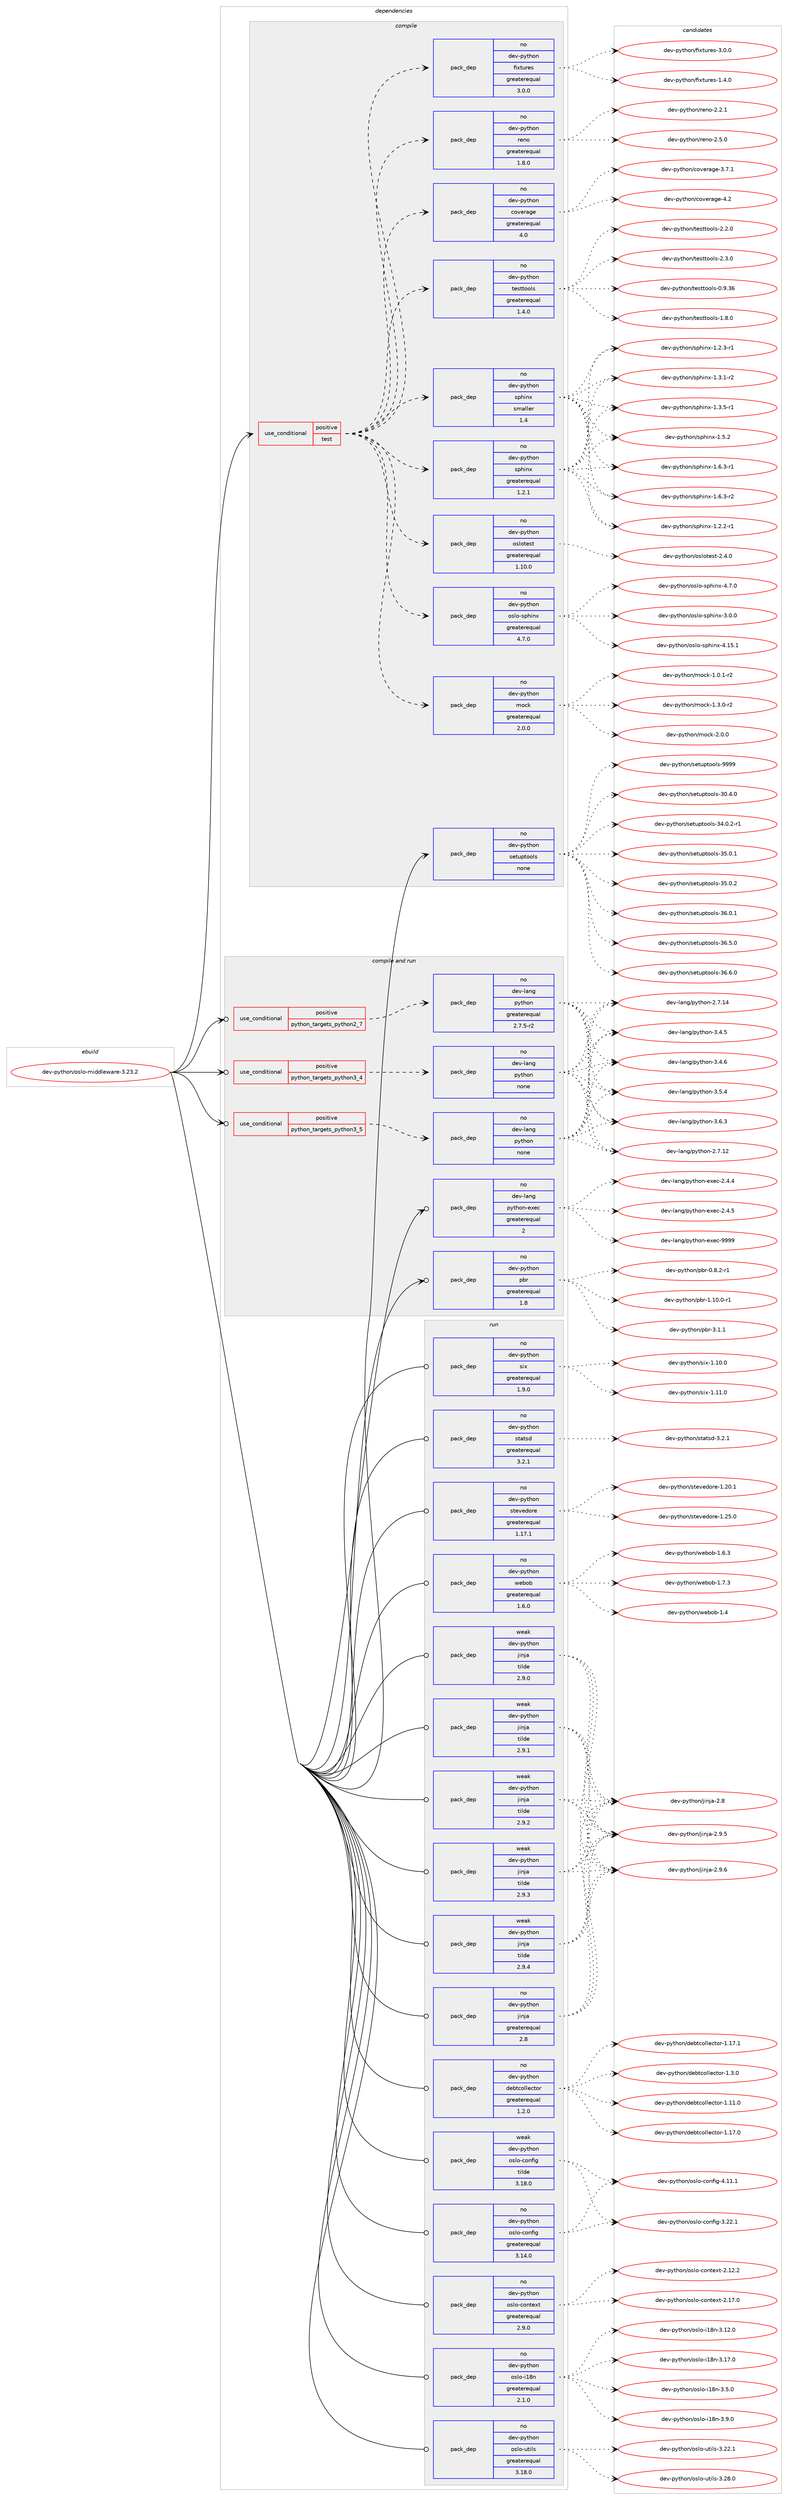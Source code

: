digraph prolog {

# *************
# Graph options
# *************

newrank=true;
concentrate=true;
compound=true;
graph [rankdir=LR,fontname=Helvetica,fontsize=10,ranksep=1.5];#, ranksep=2.5, nodesep=0.2];
edge  [arrowhead=vee];
node  [fontname=Helvetica,fontsize=10];

# **********
# The ebuild
# **********

subgraph cluster_leftcol {
color=gray;
rank=same;
label=<<i>ebuild</i>>;
id [label="dev-python/oslo-middleware-3.23.2", color=red, width=4, href="../dev-python/oslo-middleware-3.23.2.svg"];
}

# ****************
# The dependencies
# ****************

subgraph cluster_midcol {
color=gray;
label=<<i>dependencies</i>>;
subgraph cluster_compile {
fillcolor="#eeeeee";
style=filled;
label=<<i>compile</i>>;
subgraph cond36674 {
dependency170521 [label=<<TABLE BORDER="0" CELLBORDER="1" CELLSPACING="0" CELLPADDING="4"><TR><TD ROWSPAN="3" CELLPADDING="10">use_conditional</TD></TR><TR><TD>positive</TD></TR><TR><TD>test</TD></TR></TABLE>>, shape=none, color=red];
subgraph pack129984 {
dependency170522 [label=<<TABLE BORDER="0" CELLBORDER="1" CELLSPACING="0" CELLPADDING="4" WIDTH="220"><TR><TD ROWSPAN="6" CELLPADDING="30">pack_dep</TD></TR><TR><TD WIDTH="110">no</TD></TR><TR><TD>dev-python</TD></TR><TR><TD>fixtures</TD></TR><TR><TD>greaterequal</TD></TR><TR><TD>3.0.0</TD></TR></TABLE>>, shape=none, color=blue];
}
dependency170521:e -> dependency170522:w [weight=20,style="dashed",arrowhead="vee"];
subgraph pack129985 {
dependency170523 [label=<<TABLE BORDER="0" CELLBORDER="1" CELLSPACING="0" CELLPADDING="4" WIDTH="220"><TR><TD ROWSPAN="6" CELLPADDING="30">pack_dep</TD></TR><TR><TD WIDTH="110">no</TD></TR><TR><TD>dev-python</TD></TR><TR><TD>mock</TD></TR><TR><TD>greaterequal</TD></TR><TR><TD>2.0.0</TD></TR></TABLE>>, shape=none, color=blue];
}
dependency170521:e -> dependency170523:w [weight=20,style="dashed",arrowhead="vee"];
subgraph pack129986 {
dependency170524 [label=<<TABLE BORDER="0" CELLBORDER="1" CELLSPACING="0" CELLPADDING="4" WIDTH="220"><TR><TD ROWSPAN="6" CELLPADDING="30">pack_dep</TD></TR><TR><TD WIDTH="110">no</TD></TR><TR><TD>dev-python</TD></TR><TR><TD>oslo-sphinx</TD></TR><TR><TD>greaterequal</TD></TR><TR><TD>4.7.0</TD></TR></TABLE>>, shape=none, color=blue];
}
dependency170521:e -> dependency170524:w [weight=20,style="dashed",arrowhead="vee"];
subgraph pack129987 {
dependency170525 [label=<<TABLE BORDER="0" CELLBORDER="1" CELLSPACING="0" CELLPADDING="4" WIDTH="220"><TR><TD ROWSPAN="6" CELLPADDING="30">pack_dep</TD></TR><TR><TD WIDTH="110">no</TD></TR><TR><TD>dev-python</TD></TR><TR><TD>oslotest</TD></TR><TR><TD>greaterequal</TD></TR><TR><TD>1.10.0</TD></TR></TABLE>>, shape=none, color=blue];
}
dependency170521:e -> dependency170525:w [weight=20,style="dashed",arrowhead="vee"];
subgraph pack129988 {
dependency170526 [label=<<TABLE BORDER="0" CELLBORDER="1" CELLSPACING="0" CELLPADDING="4" WIDTH="220"><TR><TD ROWSPAN="6" CELLPADDING="30">pack_dep</TD></TR><TR><TD WIDTH="110">no</TD></TR><TR><TD>dev-python</TD></TR><TR><TD>sphinx</TD></TR><TR><TD>greaterequal</TD></TR><TR><TD>1.2.1</TD></TR></TABLE>>, shape=none, color=blue];
}
dependency170521:e -> dependency170526:w [weight=20,style="dashed",arrowhead="vee"];
subgraph pack129989 {
dependency170527 [label=<<TABLE BORDER="0" CELLBORDER="1" CELLSPACING="0" CELLPADDING="4" WIDTH="220"><TR><TD ROWSPAN="6" CELLPADDING="30">pack_dep</TD></TR><TR><TD WIDTH="110">no</TD></TR><TR><TD>dev-python</TD></TR><TR><TD>sphinx</TD></TR><TR><TD>smaller</TD></TR><TR><TD>1.4</TD></TR></TABLE>>, shape=none, color=blue];
}
dependency170521:e -> dependency170527:w [weight=20,style="dashed",arrowhead="vee"];
subgraph pack129990 {
dependency170528 [label=<<TABLE BORDER="0" CELLBORDER="1" CELLSPACING="0" CELLPADDING="4" WIDTH="220"><TR><TD ROWSPAN="6" CELLPADDING="30">pack_dep</TD></TR><TR><TD WIDTH="110">no</TD></TR><TR><TD>dev-python</TD></TR><TR><TD>testtools</TD></TR><TR><TD>greaterequal</TD></TR><TR><TD>1.4.0</TD></TR></TABLE>>, shape=none, color=blue];
}
dependency170521:e -> dependency170528:w [weight=20,style="dashed",arrowhead="vee"];
subgraph pack129991 {
dependency170529 [label=<<TABLE BORDER="0" CELLBORDER="1" CELLSPACING="0" CELLPADDING="4" WIDTH="220"><TR><TD ROWSPAN="6" CELLPADDING="30">pack_dep</TD></TR><TR><TD WIDTH="110">no</TD></TR><TR><TD>dev-python</TD></TR><TR><TD>coverage</TD></TR><TR><TD>greaterequal</TD></TR><TR><TD>4.0</TD></TR></TABLE>>, shape=none, color=blue];
}
dependency170521:e -> dependency170529:w [weight=20,style="dashed",arrowhead="vee"];
subgraph pack129992 {
dependency170530 [label=<<TABLE BORDER="0" CELLBORDER="1" CELLSPACING="0" CELLPADDING="4" WIDTH="220"><TR><TD ROWSPAN="6" CELLPADDING="30">pack_dep</TD></TR><TR><TD WIDTH="110">no</TD></TR><TR><TD>dev-python</TD></TR><TR><TD>reno</TD></TR><TR><TD>greaterequal</TD></TR><TR><TD>1.8.0</TD></TR></TABLE>>, shape=none, color=blue];
}
dependency170521:e -> dependency170530:w [weight=20,style="dashed",arrowhead="vee"];
}
id:e -> dependency170521:w [weight=20,style="solid",arrowhead="vee"];
subgraph pack129993 {
dependency170531 [label=<<TABLE BORDER="0" CELLBORDER="1" CELLSPACING="0" CELLPADDING="4" WIDTH="220"><TR><TD ROWSPAN="6" CELLPADDING="30">pack_dep</TD></TR><TR><TD WIDTH="110">no</TD></TR><TR><TD>dev-python</TD></TR><TR><TD>setuptools</TD></TR><TR><TD>none</TD></TR><TR><TD></TD></TR></TABLE>>, shape=none, color=blue];
}
id:e -> dependency170531:w [weight=20,style="solid",arrowhead="vee"];
}
subgraph cluster_compileandrun {
fillcolor="#eeeeee";
style=filled;
label=<<i>compile and run</i>>;
subgraph cond36675 {
dependency170532 [label=<<TABLE BORDER="0" CELLBORDER="1" CELLSPACING="0" CELLPADDING="4"><TR><TD ROWSPAN="3" CELLPADDING="10">use_conditional</TD></TR><TR><TD>positive</TD></TR><TR><TD>python_targets_python2_7</TD></TR></TABLE>>, shape=none, color=red];
subgraph pack129994 {
dependency170533 [label=<<TABLE BORDER="0" CELLBORDER="1" CELLSPACING="0" CELLPADDING="4" WIDTH="220"><TR><TD ROWSPAN="6" CELLPADDING="30">pack_dep</TD></TR><TR><TD WIDTH="110">no</TD></TR><TR><TD>dev-lang</TD></TR><TR><TD>python</TD></TR><TR><TD>greaterequal</TD></TR><TR><TD>2.7.5-r2</TD></TR></TABLE>>, shape=none, color=blue];
}
dependency170532:e -> dependency170533:w [weight=20,style="dashed",arrowhead="vee"];
}
id:e -> dependency170532:w [weight=20,style="solid",arrowhead="odotvee"];
subgraph cond36676 {
dependency170534 [label=<<TABLE BORDER="0" CELLBORDER="1" CELLSPACING="0" CELLPADDING="4"><TR><TD ROWSPAN="3" CELLPADDING="10">use_conditional</TD></TR><TR><TD>positive</TD></TR><TR><TD>python_targets_python3_4</TD></TR></TABLE>>, shape=none, color=red];
subgraph pack129995 {
dependency170535 [label=<<TABLE BORDER="0" CELLBORDER="1" CELLSPACING="0" CELLPADDING="4" WIDTH="220"><TR><TD ROWSPAN="6" CELLPADDING="30">pack_dep</TD></TR><TR><TD WIDTH="110">no</TD></TR><TR><TD>dev-lang</TD></TR><TR><TD>python</TD></TR><TR><TD>none</TD></TR><TR><TD></TD></TR></TABLE>>, shape=none, color=blue];
}
dependency170534:e -> dependency170535:w [weight=20,style="dashed",arrowhead="vee"];
}
id:e -> dependency170534:w [weight=20,style="solid",arrowhead="odotvee"];
subgraph cond36677 {
dependency170536 [label=<<TABLE BORDER="0" CELLBORDER="1" CELLSPACING="0" CELLPADDING="4"><TR><TD ROWSPAN="3" CELLPADDING="10">use_conditional</TD></TR><TR><TD>positive</TD></TR><TR><TD>python_targets_python3_5</TD></TR></TABLE>>, shape=none, color=red];
subgraph pack129996 {
dependency170537 [label=<<TABLE BORDER="0" CELLBORDER="1" CELLSPACING="0" CELLPADDING="4" WIDTH="220"><TR><TD ROWSPAN="6" CELLPADDING="30">pack_dep</TD></TR><TR><TD WIDTH="110">no</TD></TR><TR><TD>dev-lang</TD></TR><TR><TD>python</TD></TR><TR><TD>none</TD></TR><TR><TD></TD></TR></TABLE>>, shape=none, color=blue];
}
dependency170536:e -> dependency170537:w [weight=20,style="dashed",arrowhead="vee"];
}
id:e -> dependency170536:w [weight=20,style="solid",arrowhead="odotvee"];
subgraph pack129997 {
dependency170538 [label=<<TABLE BORDER="0" CELLBORDER="1" CELLSPACING="0" CELLPADDING="4" WIDTH="220"><TR><TD ROWSPAN="6" CELLPADDING="30">pack_dep</TD></TR><TR><TD WIDTH="110">no</TD></TR><TR><TD>dev-lang</TD></TR><TR><TD>python-exec</TD></TR><TR><TD>greaterequal</TD></TR><TR><TD>2</TD></TR></TABLE>>, shape=none, color=blue];
}
id:e -> dependency170538:w [weight=20,style="solid",arrowhead="odotvee"];
subgraph pack129998 {
dependency170539 [label=<<TABLE BORDER="0" CELLBORDER="1" CELLSPACING="0" CELLPADDING="4" WIDTH="220"><TR><TD ROWSPAN="6" CELLPADDING="30">pack_dep</TD></TR><TR><TD WIDTH="110">no</TD></TR><TR><TD>dev-python</TD></TR><TR><TD>pbr</TD></TR><TR><TD>greaterequal</TD></TR><TR><TD>1.8</TD></TR></TABLE>>, shape=none, color=blue];
}
id:e -> dependency170539:w [weight=20,style="solid",arrowhead="odotvee"];
}
subgraph cluster_run {
fillcolor="#eeeeee";
style=filled;
label=<<i>run</i>>;
subgraph pack129999 {
dependency170540 [label=<<TABLE BORDER="0" CELLBORDER="1" CELLSPACING="0" CELLPADDING="4" WIDTH="220"><TR><TD ROWSPAN="6" CELLPADDING="30">pack_dep</TD></TR><TR><TD WIDTH="110">no</TD></TR><TR><TD>dev-python</TD></TR><TR><TD>debtcollector</TD></TR><TR><TD>greaterequal</TD></TR><TR><TD>1.2.0</TD></TR></TABLE>>, shape=none, color=blue];
}
id:e -> dependency170540:w [weight=20,style="solid",arrowhead="odot"];
subgraph pack130000 {
dependency170541 [label=<<TABLE BORDER="0" CELLBORDER="1" CELLSPACING="0" CELLPADDING="4" WIDTH="220"><TR><TD ROWSPAN="6" CELLPADDING="30">pack_dep</TD></TR><TR><TD WIDTH="110">no</TD></TR><TR><TD>dev-python</TD></TR><TR><TD>jinja</TD></TR><TR><TD>greaterequal</TD></TR><TR><TD>2.8</TD></TR></TABLE>>, shape=none, color=blue];
}
id:e -> dependency170541:w [weight=20,style="solid",arrowhead="odot"];
subgraph pack130001 {
dependency170542 [label=<<TABLE BORDER="0" CELLBORDER="1" CELLSPACING="0" CELLPADDING="4" WIDTH="220"><TR><TD ROWSPAN="6" CELLPADDING="30">pack_dep</TD></TR><TR><TD WIDTH="110">no</TD></TR><TR><TD>dev-python</TD></TR><TR><TD>oslo-config</TD></TR><TR><TD>greaterequal</TD></TR><TR><TD>3.14.0</TD></TR></TABLE>>, shape=none, color=blue];
}
id:e -> dependency170542:w [weight=20,style="solid",arrowhead="odot"];
subgraph pack130002 {
dependency170543 [label=<<TABLE BORDER="0" CELLBORDER="1" CELLSPACING="0" CELLPADDING="4" WIDTH="220"><TR><TD ROWSPAN="6" CELLPADDING="30">pack_dep</TD></TR><TR><TD WIDTH="110">no</TD></TR><TR><TD>dev-python</TD></TR><TR><TD>oslo-context</TD></TR><TR><TD>greaterequal</TD></TR><TR><TD>2.9.0</TD></TR></TABLE>>, shape=none, color=blue];
}
id:e -> dependency170543:w [weight=20,style="solid",arrowhead="odot"];
subgraph pack130003 {
dependency170544 [label=<<TABLE BORDER="0" CELLBORDER="1" CELLSPACING="0" CELLPADDING="4" WIDTH="220"><TR><TD ROWSPAN="6" CELLPADDING="30">pack_dep</TD></TR><TR><TD WIDTH="110">no</TD></TR><TR><TD>dev-python</TD></TR><TR><TD>oslo-i18n</TD></TR><TR><TD>greaterequal</TD></TR><TR><TD>2.1.0</TD></TR></TABLE>>, shape=none, color=blue];
}
id:e -> dependency170544:w [weight=20,style="solid",arrowhead="odot"];
subgraph pack130004 {
dependency170545 [label=<<TABLE BORDER="0" CELLBORDER="1" CELLSPACING="0" CELLPADDING="4" WIDTH="220"><TR><TD ROWSPAN="6" CELLPADDING="30">pack_dep</TD></TR><TR><TD WIDTH="110">no</TD></TR><TR><TD>dev-python</TD></TR><TR><TD>oslo-utils</TD></TR><TR><TD>greaterequal</TD></TR><TR><TD>3.18.0</TD></TR></TABLE>>, shape=none, color=blue];
}
id:e -> dependency170545:w [weight=20,style="solid",arrowhead="odot"];
subgraph pack130005 {
dependency170546 [label=<<TABLE BORDER="0" CELLBORDER="1" CELLSPACING="0" CELLPADDING="4" WIDTH="220"><TR><TD ROWSPAN="6" CELLPADDING="30">pack_dep</TD></TR><TR><TD WIDTH="110">no</TD></TR><TR><TD>dev-python</TD></TR><TR><TD>six</TD></TR><TR><TD>greaterequal</TD></TR><TR><TD>1.9.0</TD></TR></TABLE>>, shape=none, color=blue];
}
id:e -> dependency170546:w [weight=20,style="solid",arrowhead="odot"];
subgraph pack130006 {
dependency170547 [label=<<TABLE BORDER="0" CELLBORDER="1" CELLSPACING="0" CELLPADDING="4" WIDTH="220"><TR><TD ROWSPAN="6" CELLPADDING="30">pack_dep</TD></TR><TR><TD WIDTH="110">no</TD></TR><TR><TD>dev-python</TD></TR><TR><TD>statsd</TD></TR><TR><TD>greaterequal</TD></TR><TR><TD>3.2.1</TD></TR></TABLE>>, shape=none, color=blue];
}
id:e -> dependency170547:w [weight=20,style="solid",arrowhead="odot"];
subgraph pack130007 {
dependency170548 [label=<<TABLE BORDER="0" CELLBORDER="1" CELLSPACING="0" CELLPADDING="4" WIDTH="220"><TR><TD ROWSPAN="6" CELLPADDING="30">pack_dep</TD></TR><TR><TD WIDTH="110">no</TD></TR><TR><TD>dev-python</TD></TR><TR><TD>stevedore</TD></TR><TR><TD>greaterequal</TD></TR><TR><TD>1.17.1</TD></TR></TABLE>>, shape=none, color=blue];
}
id:e -> dependency170548:w [weight=20,style="solid",arrowhead="odot"];
subgraph pack130008 {
dependency170549 [label=<<TABLE BORDER="0" CELLBORDER="1" CELLSPACING="0" CELLPADDING="4" WIDTH="220"><TR><TD ROWSPAN="6" CELLPADDING="30">pack_dep</TD></TR><TR><TD WIDTH="110">no</TD></TR><TR><TD>dev-python</TD></TR><TR><TD>webob</TD></TR><TR><TD>greaterequal</TD></TR><TR><TD>1.6.0</TD></TR></TABLE>>, shape=none, color=blue];
}
id:e -> dependency170549:w [weight=20,style="solid",arrowhead="odot"];
subgraph pack130009 {
dependency170550 [label=<<TABLE BORDER="0" CELLBORDER="1" CELLSPACING="0" CELLPADDING="4" WIDTH="220"><TR><TD ROWSPAN="6" CELLPADDING="30">pack_dep</TD></TR><TR><TD WIDTH="110">weak</TD></TR><TR><TD>dev-python</TD></TR><TR><TD>jinja</TD></TR><TR><TD>tilde</TD></TR><TR><TD>2.9.0</TD></TR></TABLE>>, shape=none, color=blue];
}
id:e -> dependency170550:w [weight=20,style="solid",arrowhead="odot"];
subgraph pack130010 {
dependency170551 [label=<<TABLE BORDER="0" CELLBORDER="1" CELLSPACING="0" CELLPADDING="4" WIDTH="220"><TR><TD ROWSPAN="6" CELLPADDING="30">pack_dep</TD></TR><TR><TD WIDTH="110">weak</TD></TR><TR><TD>dev-python</TD></TR><TR><TD>jinja</TD></TR><TR><TD>tilde</TD></TR><TR><TD>2.9.1</TD></TR></TABLE>>, shape=none, color=blue];
}
id:e -> dependency170551:w [weight=20,style="solid",arrowhead="odot"];
subgraph pack130011 {
dependency170552 [label=<<TABLE BORDER="0" CELLBORDER="1" CELLSPACING="0" CELLPADDING="4" WIDTH="220"><TR><TD ROWSPAN="6" CELLPADDING="30">pack_dep</TD></TR><TR><TD WIDTH="110">weak</TD></TR><TR><TD>dev-python</TD></TR><TR><TD>jinja</TD></TR><TR><TD>tilde</TD></TR><TR><TD>2.9.2</TD></TR></TABLE>>, shape=none, color=blue];
}
id:e -> dependency170552:w [weight=20,style="solid",arrowhead="odot"];
subgraph pack130012 {
dependency170553 [label=<<TABLE BORDER="0" CELLBORDER="1" CELLSPACING="0" CELLPADDING="4" WIDTH="220"><TR><TD ROWSPAN="6" CELLPADDING="30">pack_dep</TD></TR><TR><TD WIDTH="110">weak</TD></TR><TR><TD>dev-python</TD></TR><TR><TD>jinja</TD></TR><TR><TD>tilde</TD></TR><TR><TD>2.9.3</TD></TR></TABLE>>, shape=none, color=blue];
}
id:e -> dependency170553:w [weight=20,style="solid",arrowhead="odot"];
subgraph pack130013 {
dependency170554 [label=<<TABLE BORDER="0" CELLBORDER="1" CELLSPACING="0" CELLPADDING="4" WIDTH="220"><TR><TD ROWSPAN="6" CELLPADDING="30">pack_dep</TD></TR><TR><TD WIDTH="110">weak</TD></TR><TR><TD>dev-python</TD></TR><TR><TD>jinja</TD></TR><TR><TD>tilde</TD></TR><TR><TD>2.9.4</TD></TR></TABLE>>, shape=none, color=blue];
}
id:e -> dependency170554:w [weight=20,style="solid",arrowhead="odot"];
subgraph pack130014 {
dependency170555 [label=<<TABLE BORDER="0" CELLBORDER="1" CELLSPACING="0" CELLPADDING="4" WIDTH="220"><TR><TD ROWSPAN="6" CELLPADDING="30">pack_dep</TD></TR><TR><TD WIDTH="110">weak</TD></TR><TR><TD>dev-python</TD></TR><TR><TD>oslo-config</TD></TR><TR><TD>tilde</TD></TR><TR><TD>3.18.0</TD></TR></TABLE>>, shape=none, color=blue];
}
id:e -> dependency170555:w [weight=20,style="solid",arrowhead="odot"];
}
}

# **************
# The candidates
# **************

subgraph cluster_choices {
rank=same;
color=gray;
label=<<i>candidates</i>>;

subgraph choice129984 {
color=black;
nodesep=1;
choice1001011184511212111610411111047102105120116117114101115454946524648 [label="dev-python/fixtures-1.4.0", color=red, width=4,href="../dev-python/fixtures-1.4.0.svg"];
choice1001011184511212111610411111047102105120116117114101115455146484648 [label="dev-python/fixtures-3.0.0", color=red, width=4,href="../dev-python/fixtures-3.0.0.svg"];
dependency170522:e -> choice1001011184511212111610411111047102105120116117114101115454946524648:w [style=dotted,weight="100"];
dependency170522:e -> choice1001011184511212111610411111047102105120116117114101115455146484648:w [style=dotted,weight="100"];
}
subgraph choice129985 {
color=black;
nodesep=1;
choice1001011184511212111610411111047109111991074549464846494511450 [label="dev-python/mock-1.0.1-r2", color=red, width=4,href="../dev-python/mock-1.0.1-r2.svg"];
choice1001011184511212111610411111047109111991074549465146484511450 [label="dev-python/mock-1.3.0-r2", color=red, width=4,href="../dev-python/mock-1.3.0-r2.svg"];
choice100101118451121211161041111104710911199107455046484648 [label="dev-python/mock-2.0.0", color=red, width=4,href="../dev-python/mock-2.0.0.svg"];
dependency170523:e -> choice1001011184511212111610411111047109111991074549464846494511450:w [style=dotted,weight="100"];
dependency170523:e -> choice1001011184511212111610411111047109111991074549465146484511450:w [style=dotted,weight="100"];
dependency170523:e -> choice100101118451121211161041111104710911199107455046484648:w [style=dotted,weight="100"];
}
subgraph choice129986 {
color=black;
nodesep=1;
choice100101118451121211161041111104711111510811145115112104105110120455146484648 [label="dev-python/oslo-sphinx-3.0.0", color=red, width=4,href="../dev-python/oslo-sphinx-3.0.0.svg"];
choice10010111845112121116104111110471111151081114511511210410511012045524649534649 [label="dev-python/oslo-sphinx-4.15.1", color=red, width=4,href="../dev-python/oslo-sphinx-4.15.1.svg"];
choice100101118451121211161041111104711111510811145115112104105110120455246554648 [label="dev-python/oslo-sphinx-4.7.0", color=red, width=4,href="../dev-python/oslo-sphinx-4.7.0.svg"];
dependency170524:e -> choice100101118451121211161041111104711111510811145115112104105110120455146484648:w [style=dotted,weight="100"];
dependency170524:e -> choice10010111845112121116104111110471111151081114511511210410511012045524649534649:w [style=dotted,weight="100"];
dependency170524:e -> choice100101118451121211161041111104711111510811145115112104105110120455246554648:w [style=dotted,weight="100"];
}
subgraph choice129987 {
color=black;
nodesep=1;
choice1001011184511212111610411111047111115108111116101115116455046524648 [label="dev-python/oslotest-2.4.0", color=red, width=4,href="../dev-python/oslotest-2.4.0.svg"];
dependency170525:e -> choice1001011184511212111610411111047111115108111116101115116455046524648:w [style=dotted,weight="100"];
}
subgraph choice129988 {
color=black;
nodesep=1;
choice10010111845112121116104111110471151121041051101204549465046504511449 [label="dev-python/sphinx-1.2.2-r1", color=red, width=4,href="../dev-python/sphinx-1.2.2-r1.svg"];
choice10010111845112121116104111110471151121041051101204549465046514511449 [label="dev-python/sphinx-1.2.3-r1", color=red, width=4,href="../dev-python/sphinx-1.2.3-r1.svg"];
choice10010111845112121116104111110471151121041051101204549465146494511450 [label="dev-python/sphinx-1.3.1-r2", color=red, width=4,href="../dev-python/sphinx-1.3.1-r2.svg"];
choice10010111845112121116104111110471151121041051101204549465146534511449 [label="dev-python/sphinx-1.3.5-r1", color=red, width=4,href="../dev-python/sphinx-1.3.5-r1.svg"];
choice1001011184511212111610411111047115112104105110120454946534650 [label="dev-python/sphinx-1.5.2", color=red, width=4,href="../dev-python/sphinx-1.5.2.svg"];
choice10010111845112121116104111110471151121041051101204549465446514511449 [label="dev-python/sphinx-1.6.3-r1", color=red, width=4,href="../dev-python/sphinx-1.6.3-r1.svg"];
choice10010111845112121116104111110471151121041051101204549465446514511450 [label="dev-python/sphinx-1.6.3-r2", color=red, width=4,href="../dev-python/sphinx-1.6.3-r2.svg"];
dependency170526:e -> choice10010111845112121116104111110471151121041051101204549465046504511449:w [style=dotted,weight="100"];
dependency170526:e -> choice10010111845112121116104111110471151121041051101204549465046514511449:w [style=dotted,weight="100"];
dependency170526:e -> choice10010111845112121116104111110471151121041051101204549465146494511450:w [style=dotted,weight="100"];
dependency170526:e -> choice10010111845112121116104111110471151121041051101204549465146534511449:w [style=dotted,weight="100"];
dependency170526:e -> choice1001011184511212111610411111047115112104105110120454946534650:w [style=dotted,weight="100"];
dependency170526:e -> choice10010111845112121116104111110471151121041051101204549465446514511449:w [style=dotted,weight="100"];
dependency170526:e -> choice10010111845112121116104111110471151121041051101204549465446514511450:w [style=dotted,weight="100"];
}
subgraph choice129989 {
color=black;
nodesep=1;
choice10010111845112121116104111110471151121041051101204549465046504511449 [label="dev-python/sphinx-1.2.2-r1", color=red, width=4,href="../dev-python/sphinx-1.2.2-r1.svg"];
choice10010111845112121116104111110471151121041051101204549465046514511449 [label="dev-python/sphinx-1.2.3-r1", color=red, width=4,href="../dev-python/sphinx-1.2.3-r1.svg"];
choice10010111845112121116104111110471151121041051101204549465146494511450 [label="dev-python/sphinx-1.3.1-r2", color=red, width=4,href="../dev-python/sphinx-1.3.1-r2.svg"];
choice10010111845112121116104111110471151121041051101204549465146534511449 [label="dev-python/sphinx-1.3.5-r1", color=red, width=4,href="../dev-python/sphinx-1.3.5-r1.svg"];
choice1001011184511212111610411111047115112104105110120454946534650 [label="dev-python/sphinx-1.5.2", color=red, width=4,href="../dev-python/sphinx-1.5.2.svg"];
choice10010111845112121116104111110471151121041051101204549465446514511449 [label="dev-python/sphinx-1.6.3-r1", color=red, width=4,href="../dev-python/sphinx-1.6.3-r1.svg"];
choice10010111845112121116104111110471151121041051101204549465446514511450 [label="dev-python/sphinx-1.6.3-r2", color=red, width=4,href="../dev-python/sphinx-1.6.3-r2.svg"];
dependency170527:e -> choice10010111845112121116104111110471151121041051101204549465046504511449:w [style=dotted,weight="100"];
dependency170527:e -> choice10010111845112121116104111110471151121041051101204549465046514511449:w [style=dotted,weight="100"];
dependency170527:e -> choice10010111845112121116104111110471151121041051101204549465146494511450:w [style=dotted,weight="100"];
dependency170527:e -> choice10010111845112121116104111110471151121041051101204549465146534511449:w [style=dotted,weight="100"];
dependency170527:e -> choice1001011184511212111610411111047115112104105110120454946534650:w [style=dotted,weight="100"];
dependency170527:e -> choice10010111845112121116104111110471151121041051101204549465446514511449:w [style=dotted,weight="100"];
dependency170527:e -> choice10010111845112121116104111110471151121041051101204549465446514511450:w [style=dotted,weight="100"];
}
subgraph choice129990 {
color=black;
nodesep=1;
choice100101118451121211161041111104711610111511611611111110811545484657465154 [label="dev-python/testtools-0.9.36", color=red, width=4,href="../dev-python/testtools-0.9.36.svg"];
choice1001011184511212111610411111047116101115116116111111108115454946564648 [label="dev-python/testtools-1.8.0", color=red, width=4,href="../dev-python/testtools-1.8.0.svg"];
choice1001011184511212111610411111047116101115116116111111108115455046504648 [label="dev-python/testtools-2.2.0", color=red, width=4,href="../dev-python/testtools-2.2.0.svg"];
choice1001011184511212111610411111047116101115116116111111108115455046514648 [label="dev-python/testtools-2.3.0", color=red, width=4,href="../dev-python/testtools-2.3.0.svg"];
dependency170528:e -> choice100101118451121211161041111104711610111511611611111110811545484657465154:w [style=dotted,weight="100"];
dependency170528:e -> choice1001011184511212111610411111047116101115116116111111108115454946564648:w [style=dotted,weight="100"];
dependency170528:e -> choice1001011184511212111610411111047116101115116116111111108115455046504648:w [style=dotted,weight="100"];
dependency170528:e -> choice1001011184511212111610411111047116101115116116111111108115455046514648:w [style=dotted,weight="100"];
}
subgraph choice129991 {
color=black;
nodesep=1;
choice10010111845112121116104111110479911111810111497103101455146554649 [label="dev-python/coverage-3.7.1", color=red, width=4,href="../dev-python/coverage-3.7.1.svg"];
choice1001011184511212111610411111047991111181011149710310145524650 [label="dev-python/coverage-4.2", color=red, width=4,href="../dev-python/coverage-4.2.svg"];
dependency170529:e -> choice10010111845112121116104111110479911111810111497103101455146554649:w [style=dotted,weight="100"];
dependency170529:e -> choice1001011184511212111610411111047991111181011149710310145524650:w [style=dotted,weight="100"];
}
subgraph choice129992 {
color=black;
nodesep=1;
choice1001011184511212111610411111047114101110111455046504649 [label="dev-python/reno-2.2.1", color=red, width=4,href="../dev-python/reno-2.2.1.svg"];
choice1001011184511212111610411111047114101110111455046534648 [label="dev-python/reno-2.5.0", color=red, width=4,href="../dev-python/reno-2.5.0.svg"];
dependency170530:e -> choice1001011184511212111610411111047114101110111455046504649:w [style=dotted,weight="100"];
dependency170530:e -> choice1001011184511212111610411111047114101110111455046534648:w [style=dotted,weight="100"];
}
subgraph choice129993 {
color=black;
nodesep=1;
choice100101118451121211161041111104711510111611711211611111110811545514846524648 [label="dev-python/setuptools-30.4.0", color=red, width=4,href="../dev-python/setuptools-30.4.0.svg"];
choice1001011184511212111610411111047115101116117112116111111108115455152464846504511449 [label="dev-python/setuptools-34.0.2-r1", color=red, width=4,href="../dev-python/setuptools-34.0.2-r1.svg"];
choice100101118451121211161041111104711510111611711211611111110811545515346484649 [label="dev-python/setuptools-35.0.1", color=red, width=4,href="../dev-python/setuptools-35.0.1.svg"];
choice100101118451121211161041111104711510111611711211611111110811545515346484650 [label="dev-python/setuptools-35.0.2", color=red, width=4,href="../dev-python/setuptools-35.0.2.svg"];
choice100101118451121211161041111104711510111611711211611111110811545515446484649 [label="dev-python/setuptools-36.0.1", color=red, width=4,href="../dev-python/setuptools-36.0.1.svg"];
choice100101118451121211161041111104711510111611711211611111110811545515446534648 [label="dev-python/setuptools-36.5.0", color=red, width=4,href="../dev-python/setuptools-36.5.0.svg"];
choice100101118451121211161041111104711510111611711211611111110811545515446544648 [label="dev-python/setuptools-36.6.0", color=red, width=4,href="../dev-python/setuptools-36.6.0.svg"];
choice10010111845112121116104111110471151011161171121161111111081154557575757 [label="dev-python/setuptools-9999", color=red, width=4,href="../dev-python/setuptools-9999.svg"];
dependency170531:e -> choice100101118451121211161041111104711510111611711211611111110811545514846524648:w [style=dotted,weight="100"];
dependency170531:e -> choice1001011184511212111610411111047115101116117112116111111108115455152464846504511449:w [style=dotted,weight="100"];
dependency170531:e -> choice100101118451121211161041111104711510111611711211611111110811545515346484649:w [style=dotted,weight="100"];
dependency170531:e -> choice100101118451121211161041111104711510111611711211611111110811545515346484650:w [style=dotted,weight="100"];
dependency170531:e -> choice100101118451121211161041111104711510111611711211611111110811545515446484649:w [style=dotted,weight="100"];
dependency170531:e -> choice100101118451121211161041111104711510111611711211611111110811545515446534648:w [style=dotted,weight="100"];
dependency170531:e -> choice100101118451121211161041111104711510111611711211611111110811545515446544648:w [style=dotted,weight="100"];
dependency170531:e -> choice10010111845112121116104111110471151011161171121161111111081154557575757:w [style=dotted,weight="100"];
}
subgraph choice129994 {
color=black;
nodesep=1;
choice10010111845108971101034711212111610411111045504655464950 [label="dev-lang/python-2.7.12", color=red, width=4,href="../dev-lang/python-2.7.12.svg"];
choice10010111845108971101034711212111610411111045504655464952 [label="dev-lang/python-2.7.14", color=red, width=4,href="../dev-lang/python-2.7.14.svg"];
choice100101118451089711010347112121116104111110455146524653 [label="dev-lang/python-3.4.5", color=red, width=4,href="../dev-lang/python-3.4.5.svg"];
choice100101118451089711010347112121116104111110455146524654 [label="dev-lang/python-3.4.6", color=red, width=4,href="../dev-lang/python-3.4.6.svg"];
choice100101118451089711010347112121116104111110455146534652 [label="dev-lang/python-3.5.4", color=red, width=4,href="../dev-lang/python-3.5.4.svg"];
choice100101118451089711010347112121116104111110455146544651 [label="dev-lang/python-3.6.3", color=red, width=4,href="../dev-lang/python-3.6.3.svg"];
dependency170533:e -> choice10010111845108971101034711212111610411111045504655464950:w [style=dotted,weight="100"];
dependency170533:e -> choice10010111845108971101034711212111610411111045504655464952:w [style=dotted,weight="100"];
dependency170533:e -> choice100101118451089711010347112121116104111110455146524653:w [style=dotted,weight="100"];
dependency170533:e -> choice100101118451089711010347112121116104111110455146524654:w [style=dotted,weight="100"];
dependency170533:e -> choice100101118451089711010347112121116104111110455146534652:w [style=dotted,weight="100"];
dependency170533:e -> choice100101118451089711010347112121116104111110455146544651:w [style=dotted,weight="100"];
}
subgraph choice129995 {
color=black;
nodesep=1;
choice10010111845108971101034711212111610411111045504655464950 [label="dev-lang/python-2.7.12", color=red, width=4,href="../dev-lang/python-2.7.12.svg"];
choice10010111845108971101034711212111610411111045504655464952 [label="dev-lang/python-2.7.14", color=red, width=4,href="../dev-lang/python-2.7.14.svg"];
choice100101118451089711010347112121116104111110455146524653 [label="dev-lang/python-3.4.5", color=red, width=4,href="../dev-lang/python-3.4.5.svg"];
choice100101118451089711010347112121116104111110455146524654 [label="dev-lang/python-3.4.6", color=red, width=4,href="../dev-lang/python-3.4.6.svg"];
choice100101118451089711010347112121116104111110455146534652 [label="dev-lang/python-3.5.4", color=red, width=4,href="../dev-lang/python-3.5.4.svg"];
choice100101118451089711010347112121116104111110455146544651 [label="dev-lang/python-3.6.3", color=red, width=4,href="../dev-lang/python-3.6.3.svg"];
dependency170535:e -> choice10010111845108971101034711212111610411111045504655464950:w [style=dotted,weight="100"];
dependency170535:e -> choice10010111845108971101034711212111610411111045504655464952:w [style=dotted,weight="100"];
dependency170535:e -> choice100101118451089711010347112121116104111110455146524653:w [style=dotted,weight="100"];
dependency170535:e -> choice100101118451089711010347112121116104111110455146524654:w [style=dotted,weight="100"];
dependency170535:e -> choice100101118451089711010347112121116104111110455146534652:w [style=dotted,weight="100"];
dependency170535:e -> choice100101118451089711010347112121116104111110455146544651:w [style=dotted,weight="100"];
}
subgraph choice129996 {
color=black;
nodesep=1;
choice10010111845108971101034711212111610411111045504655464950 [label="dev-lang/python-2.7.12", color=red, width=4,href="../dev-lang/python-2.7.12.svg"];
choice10010111845108971101034711212111610411111045504655464952 [label="dev-lang/python-2.7.14", color=red, width=4,href="../dev-lang/python-2.7.14.svg"];
choice100101118451089711010347112121116104111110455146524653 [label="dev-lang/python-3.4.5", color=red, width=4,href="../dev-lang/python-3.4.5.svg"];
choice100101118451089711010347112121116104111110455146524654 [label="dev-lang/python-3.4.6", color=red, width=4,href="../dev-lang/python-3.4.6.svg"];
choice100101118451089711010347112121116104111110455146534652 [label="dev-lang/python-3.5.4", color=red, width=4,href="../dev-lang/python-3.5.4.svg"];
choice100101118451089711010347112121116104111110455146544651 [label="dev-lang/python-3.6.3", color=red, width=4,href="../dev-lang/python-3.6.3.svg"];
dependency170537:e -> choice10010111845108971101034711212111610411111045504655464950:w [style=dotted,weight="100"];
dependency170537:e -> choice10010111845108971101034711212111610411111045504655464952:w [style=dotted,weight="100"];
dependency170537:e -> choice100101118451089711010347112121116104111110455146524653:w [style=dotted,weight="100"];
dependency170537:e -> choice100101118451089711010347112121116104111110455146524654:w [style=dotted,weight="100"];
dependency170537:e -> choice100101118451089711010347112121116104111110455146534652:w [style=dotted,weight="100"];
dependency170537:e -> choice100101118451089711010347112121116104111110455146544651:w [style=dotted,weight="100"];
}
subgraph choice129997 {
color=black;
nodesep=1;
choice1001011184510897110103471121211161041111104510112010199455046524652 [label="dev-lang/python-exec-2.4.4", color=red, width=4,href="../dev-lang/python-exec-2.4.4.svg"];
choice1001011184510897110103471121211161041111104510112010199455046524653 [label="dev-lang/python-exec-2.4.5", color=red, width=4,href="../dev-lang/python-exec-2.4.5.svg"];
choice10010111845108971101034711212111610411111045101120101994557575757 [label="dev-lang/python-exec-9999", color=red, width=4,href="../dev-lang/python-exec-9999.svg"];
dependency170538:e -> choice1001011184510897110103471121211161041111104510112010199455046524652:w [style=dotted,weight="100"];
dependency170538:e -> choice1001011184510897110103471121211161041111104510112010199455046524653:w [style=dotted,weight="100"];
dependency170538:e -> choice10010111845108971101034711212111610411111045101120101994557575757:w [style=dotted,weight="100"];
}
subgraph choice129998 {
color=black;
nodesep=1;
choice1001011184511212111610411111047112981144548465646504511449 [label="dev-python/pbr-0.8.2-r1", color=red, width=4,href="../dev-python/pbr-0.8.2-r1.svg"];
choice100101118451121211161041111104711298114454946494846484511449 [label="dev-python/pbr-1.10.0-r1", color=red, width=4,href="../dev-python/pbr-1.10.0-r1.svg"];
choice100101118451121211161041111104711298114455146494649 [label="dev-python/pbr-3.1.1", color=red, width=4,href="../dev-python/pbr-3.1.1.svg"];
dependency170539:e -> choice1001011184511212111610411111047112981144548465646504511449:w [style=dotted,weight="100"];
dependency170539:e -> choice100101118451121211161041111104711298114454946494846484511449:w [style=dotted,weight="100"];
dependency170539:e -> choice100101118451121211161041111104711298114455146494649:w [style=dotted,weight="100"];
}
subgraph choice129999 {
color=black;
nodesep=1;
choice100101118451121211161041111104710010198116991111081081019911611111445494649494648 [label="dev-python/debtcollector-1.11.0", color=red, width=4,href="../dev-python/debtcollector-1.11.0.svg"];
choice100101118451121211161041111104710010198116991111081081019911611111445494649554648 [label="dev-python/debtcollector-1.17.0", color=red, width=4,href="../dev-python/debtcollector-1.17.0.svg"];
choice100101118451121211161041111104710010198116991111081081019911611111445494649554649 [label="dev-python/debtcollector-1.17.1", color=red, width=4,href="../dev-python/debtcollector-1.17.1.svg"];
choice1001011184511212111610411111047100101981169911110810810199116111114454946514648 [label="dev-python/debtcollector-1.3.0", color=red, width=4,href="../dev-python/debtcollector-1.3.0.svg"];
dependency170540:e -> choice100101118451121211161041111104710010198116991111081081019911611111445494649494648:w [style=dotted,weight="100"];
dependency170540:e -> choice100101118451121211161041111104710010198116991111081081019911611111445494649554648:w [style=dotted,weight="100"];
dependency170540:e -> choice100101118451121211161041111104710010198116991111081081019911611111445494649554649:w [style=dotted,weight="100"];
dependency170540:e -> choice1001011184511212111610411111047100101981169911110810810199116111114454946514648:w [style=dotted,weight="100"];
}
subgraph choice130000 {
color=black;
nodesep=1;
choice10010111845112121116104111110471061051101069745504656 [label="dev-python/jinja-2.8", color=red, width=4,href="../dev-python/jinja-2.8.svg"];
choice100101118451121211161041111104710610511010697455046574653 [label="dev-python/jinja-2.9.5", color=red, width=4,href="../dev-python/jinja-2.9.5.svg"];
choice100101118451121211161041111104710610511010697455046574654 [label="dev-python/jinja-2.9.6", color=red, width=4,href="../dev-python/jinja-2.9.6.svg"];
dependency170541:e -> choice10010111845112121116104111110471061051101069745504656:w [style=dotted,weight="100"];
dependency170541:e -> choice100101118451121211161041111104710610511010697455046574653:w [style=dotted,weight="100"];
dependency170541:e -> choice100101118451121211161041111104710610511010697455046574654:w [style=dotted,weight="100"];
}
subgraph choice130001 {
color=black;
nodesep=1;
choice1001011184511212111610411111047111115108111459911111010210510345514650504649 [label="dev-python/oslo-config-3.22.1", color=red, width=4,href="../dev-python/oslo-config-3.22.1.svg"];
choice1001011184511212111610411111047111115108111459911111010210510345524649494649 [label="dev-python/oslo-config-4.11.1", color=red, width=4,href="../dev-python/oslo-config-4.11.1.svg"];
dependency170542:e -> choice1001011184511212111610411111047111115108111459911111010210510345514650504649:w [style=dotted,weight="100"];
dependency170542:e -> choice1001011184511212111610411111047111115108111459911111010210510345524649494649:w [style=dotted,weight="100"];
}
subgraph choice130002 {
color=black;
nodesep=1;
choice1001011184511212111610411111047111115108111459911111011610112011645504649504650 [label="dev-python/oslo-context-2.12.2", color=red, width=4,href="../dev-python/oslo-context-2.12.2.svg"];
choice1001011184511212111610411111047111115108111459911111011610112011645504649554648 [label="dev-python/oslo-context-2.17.0", color=red, width=4,href="../dev-python/oslo-context-2.17.0.svg"];
dependency170543:e -> choice1001011184511212111610411111047111115108111459911111011610112011645504649504650:w [style=dotted,weight="100"];
dependency170543:e -> choice1001011184511212111610411111047111115108111459911111011610112011645504649554648:w [style=dotted,weight="100"];
}
subgraph choice130003 {
color=black;
nodesep=1;
choice100101118451121211161041111104711111510811145105495611045514649504648 [label="dev-python/oslo-i18n-3.12.0", color=red, width=4,href="../dev-python/oslo-i18n-3.12.0.svg"];
choice100101118451121211161041111104711111510811145105495611045514649554648 [label="dev-python/oslo-i18n-3.17.0", color=red, width=4,href="../dev-python/oslo-i18n-3.17.0.svg"];
choice1001011184511212111610411111047111115108111451054956110455146534648 [label="dev-python/oslo-i18n-3.5.0", color=red, width=4,href="../dev-python/oslo-i18n-3.5.0.svg"];
choice1001011184511212111610411111047111115108111451054956110455146574648 [label="dev-python/oslo-i18n-3.9.0", color=red, width=4,href="../dev-python/oslo-i18n-3.9.0.svg"];
dependency170544:e -> choice100101118451121211161041111104711111510811145105495611045514649504648:w [style=dotted,weight="100"];
dependency170544:e -> choice100101118451121211161041111104711111510811145105495611045514649554648:w [style=dotted,weight="100"];
dependency170544:e -> choice1001011184511212111610411111047111115108111451054956110455146534648:w [style=dotted,weight="100"];
dependency170544:e -> choice1001011184511212111610411111047111115108111451054956110455146574648:w [style=dotted,weight="100"];
}
subgraph choice130004 {
color=black;
nodesep=1;
choice10010111845112121116104111110471111151081114511711610510811545514650504649 [label="dev-python/oslo-utils-3.22.1", color=red, width=4,href="../dev-python/oslo-utils-3.22.1.svg"];
choice10010111845112121116104111110471111151081114511711610510811545514650564648 [label="dev-python/oslo-utils-3.28.0", color=red, width=4,href="../dev-python/oslo-utils-3.28.0.svg"];
dependency170545:e -> choice10010111845112121116104111110471111151081114511711610510811545514650504649:w [style=dotted,weight="100"];
dependency170545:e -> choice10010111845112121116104111110471111151081114511711610510811545514650564648:w [style=dotted,weight="100"];
}
subgraph choice130005 {
color=black;
nodesep=1;
choice100101118451121211161041111104711510512045494649484648 [label="dev-python/six-1.10.0", color=red, width=4,href="../dev-python/six-1.10.0.svg"];
choice100101118451121211161041111104711510512045494649494648 [label="dev-python/six-1.11.0", color=red, width=4,href="../dev-python/six-1.11.0.svg"];
dependency170546:e -> choice100101118451121211161041111104711510512045494649484648:w [style=dotted,weight="100"];
dependency170546:e -> choice100101118451121211161041111104711510512045494649494648:w [style=dotted,weight="100"];
}
subgraph choice130006 {
color=black;
nodesep=1;
choice100101118451121211161041111104711511697116115100455146504649 [label="dev-python/statsd-3.2.1", color=red, width=4,href="../dev-python/statsd-3.2.1.svg"];
dependency170547:e -> choice100101118451121211161041111104711511697116115100455146504649:w [style=dotted,weight="100"];
}
subgraph choice130007 {
color=black;
nodesep=1;
choice100101118451121211161041111104711511610111810110011111410145494650484649 [label="dev-python/stevedore-1.20.1", color=red, width=4,href="../dev-python/stevedore-1.20.1.svg"];
choice100101118451121211161041111104711511610111810110011111410145494650534648 [label="dev-python/stevedore-1.25.0", color=red, width=4,href="../dev-python/stevedore-1.25.0.svg"];
dependency170548:e -> choice100101118451121211161041111104711511610111810110011111410145494650484649:w [style=dotted,weight="100"];
dependency170548:e -> choice100101118451121211161041111104711511610111810110011111410145494650534648:w [style=dotted,weight="100"];
}
subgraph choice130008 {
color=black;
nodesep=1;
choice1001011184511212111610411111047119101981119845494652 [label="dev-python/webob-1.4", color=red, width=4,href="../dev-python/webob-1.4.svg"];
choice10010111845112121116104111110471191019811198454946544651 [label="dev-python/webob-1.6.3", color=red, width=4,href="../dev-python/webob-1.6.3.svg"];
choice10010111845112121116104111110471191019811198454946554651 [label="dev-python/webob-1.7.3", color=red, width=4,href="../dev-python/webob-1.7.3.svg"];
dependency170549:e -> choice1001011184511212111610411111047119101981119845494652:w [style=dotted,weight="100"];
dependency170549:e -> choice10010111845112121116104111110471191019811198454946544651:w [style=dotted,weight="100"];
dependency170549:e -> choice10010111845112121116104111110471191019811198454946554651:w [style=dotted,weight="100"];
}
subgraph choice130009 {
color=black;
nodesep=1;
choice10010111845112121116104111110471061051101069745504656 [label="dev-python/jinja-2.8", color=red, width=4,href="../dev-python/jinja-2.8.svg"];
choice100101118451121211161041111104710610511010697455046574653 [label="dev-python/jinja-2.9.5", color=red, width=4,href="../dev-python/jinja-2.9.5.svg"];
choice100101118451121211161041111104710610511010697455046574654 [label="dev-python/jinja-2.9.6", color=red, width=4,href="../dev-python/jinja-2.9.6.svg"];
dependency170550:e -> choice10010111845112121116104111110471061051101069745504656:w [style=dotted,weight="100"];
dependency170550:e -> choice100101118451121211161041111104710610511010697455046574653:w [style=dotted,weight="100"];
dependency170550:e -> choice100101118451121211161041111104710610511010697455046574654:w [style=dotted,weight="100"];
}
subgraph choice130010 {
color=black;
nodesep=1;
choice10010111845112121116104111110471061051101069745504656 [label="dev-python/jinja-2.8", color=red, width=4,href="../dev-python/jinja-2.8.svg"];
choice100101118451121211161041111104710610511010697455046574653 [label="dev-python/jinja-2.9.5", color=red, width=4,href="../dev-python/jinja-2.9.5.svg"];
choice100101118451121211161041111104710610511010697455046574654 [label="dev-python/jinja-2.9.6", color=red, width=4,href="../dev-python/jinja-2.9.6.svg"];
dependency170551:e -> choice10010111845112121116104111110471061051101069745504656:w [style=dotted,weight="100"];
dependency170551:e -> choice100101118451121211161041111104710610511010697455046574653:w [style=dotted,weight="100"];
dependency170551:e -> choice100101118451121211161041111104710610511010697455046574654:w [style=dotted,weight="100"];
}
subgraph choice130011 {
color=black;
nodesep=1;
choice10010111845112121116104111110471061051101069745504656 [label="dev-python/jinja-2.8", color=red, width=4,href="../dev-python/jinja-2.8.svg"];
choice100101118451121211161041111104710610511010697455046574653 [label="dev-python/jinja-2.9.5", color=red, width=4,href="../dev-python/jinja-2.9.5.svg"];
choice100101118451121211161041111104710610511010697455046574654 [label="dev-python/jinja-2.9.6", color=red, width=4,href="../dev-python/jinja-2.9.6.svg"];
dependency170552:e -> choice10010111845112121116104111110471061051101069745504656:w [style=dotted,weight="100"];
dependency170552:e -> choice100101118451121211161041111104710610511010697455046574653:w [style=dotted,weight="100"];
dependency170552:e -> choice100101118451121211161041111104710610511010697455046574654:w [style=dotted,weight="100"];
}
subgraph choice130012 {
color=black;
nodesep=1;
choice10010111845112121116104111110471061051101069745504656 [label="dev-python/jinja-2.8", color=red, width=4,href="../dev-python/jinja-2.8.svg"];
choice100101118451121211161041111104710610511010697455046574653 [label="dev-python/jinja-2.9.5", color=red, width=4,href="../dev-python/jinja-2.9.5.svg"];
choice100101118451121211161041111104710610511010697455046574654 [label="dev-python/jinja-2.9.6", color=red, width=4,href="../dev-python/jinja-2.9.6.svg"];
dependency170553:e -> choice10010111845112121116104111110471061051101069745504656:w [style=dotted,weight="100"];
dependency170553:e -> choice100101118451121211161041111104710610511010697455046574653:w [style=dotted,weight="100"];
dependency170553:e -> choice100101118451121211161041111104710610511010697455046574654:w [style=dotted,weight="100"];
}
subgraph choice130013 {
color=black;
nodesep=1;
choice10010111845112121116104111110471061051101069745504656 [label="dev-python/jinja-2.8", color=red, width=4,href="../dev-python/jinja-2.8.svg"];
choice100101118451121211161041111104710610511010697455046574653 [label="dev-python/jinja-2.9.5", color=red, width=4,href="../dev-python/jinja-2.9.5.svg"];
choice100101118451121211161041111104710610511010697455046574654 [label="dev-python/jinja-2.9.6", color=red, width=4,href="../dev-python/jinja-2.9.6.svg"];
dependency170554:e -> choice10010111845112121116104111110471061051101069745504656:w [style=dotted,weight="100"];
dependency170554:e -> choice100101118451121211161041111104710610511010697455046574653:w [style=dotted,weight="100"];
dependency170554:e -> choice100101118451121211161041111104710610511010697455046574654:w [style=dotted,weight="100"];
}
subgraph choice130014 {
color=black;
nodesep=1;
choice1001011184511212111610411111047111115108111459911111010210510345514650504649 [label="dev-python/oslo-config-3.22.1", color=red, width=4,href="../dev-python/oslo-config-3.22.1.svg"];
choice1001011184511212111610411111047111115108111459911111010210510345524649494649 [label="dev-python/oslo-config-4.11.1", color=red, width=4,href="../dev-python/oslo-config-4.11.1.svg"];
dependency170555:e -> choice1001011184511212111610411111047111115108111459911111010210510345514650504649:w [style=dotted,weight="100"];
dependency170555:e -> choice1001011184511212111610411111047111115108111459911111010210510345524649494649:w [style=dotted,weight="100"];
}
}

}

